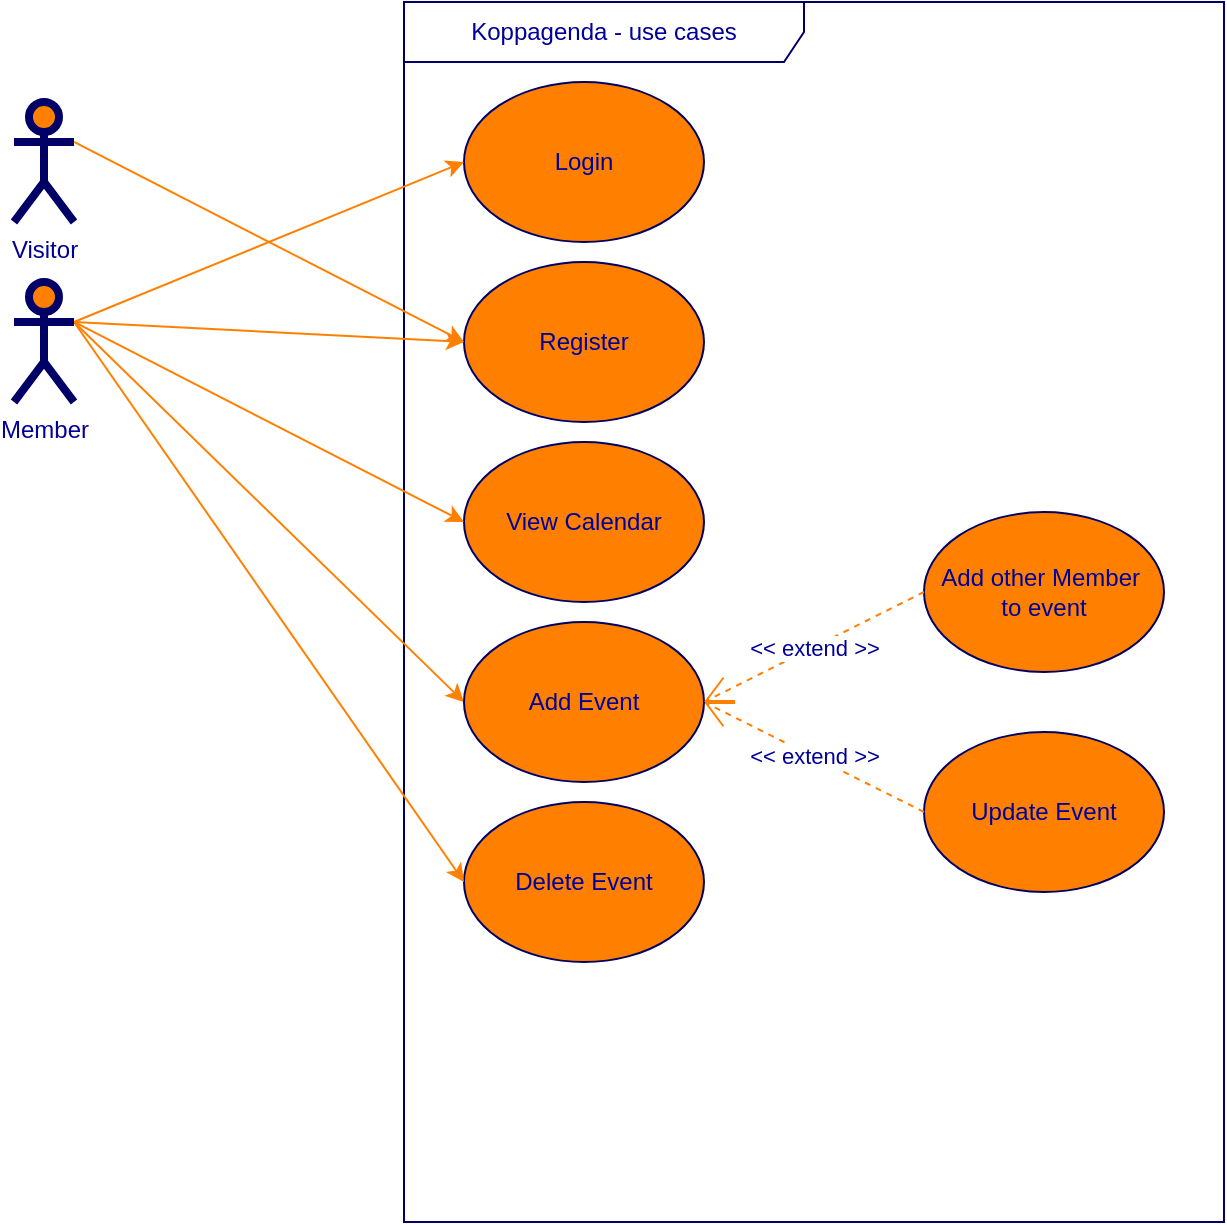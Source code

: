 <mxfile version="20.8.17" type="device"><diagram id="1cee9afd-dcdd-cf27-cb82-50d77dad4855" name="Page-1"><mxGraphModel dx="1434" dy="763" grid="1" gridSize="10" guides="1" tooltips="1" connect="1" arrows="1" fold="1" page="1" pageScale="1" pageWidth="850" pageHeight="1100" math="0" shadow="0"><root><mxCell id="0"/><mxCell id="1" parent="0"/><mxCell id="c1cb8d76720eaeb-22" value="Koppagenda - use cases" style="shape=umlFrame;whiteSpace=wrap;html=1;strokeWidth=1;fillColor=none;width=200;height=30;fontColor=#000099;strokeColor=#000066;" parent="1" vertex="1"><mxGeometry x="215" y="35" width="410" height="610" as="geometry"/></mxCell><mxCell id="c1cb8d76720eaeb-1" value="Login" style="ellipse;whiteSpace=wrap;html=1;fillColor=#FF8000;strokeColor=#000066;fontColor=#000099;" parent="1" vertex="1"><mxGeometry x="245" y="75" width="120" height="80" as="geometry"/></mxCell><mxCell id="c1cb8d76720eaeb-2" value="Register" style="ellipse;whiteSpace=wrap;html=1;fillColor=#FF8000;strokeColor=#000066;fontColor=#000099;" parent="1" vertex="1"><mxGeometry x="245" y="165" width="120" height="80" as="geometry"/></mxCell><mxCell id="c1cb8d76720eaeb-3" value="View Calendar" style="ellipse;whiteSpace=wrap;html=1;fillColor=#FF8000;strokeColor=#000066;fontColor=#000099;" parent="1" vertex="1"><mxGeometry x="245" y="255" width="120" height="80" as="geometry"/></mxCell><mxCell id="c1cb8d76720eaeb-6" value="Delete Event" style="ellipse;whiteSpace=wrap;html=1;fillColor=#FF8000;strokeColor=#000066;fontColor=#000099;" parent="1" vertex="1"><mxGeometry x="245" y="435" width="120" height="80" as="geometry"/></mxCell><mxCell id="c1cb8d76720eaeb-7" value="Update Event" style="ellipse;whiteSpace=wrap;html=1;fillColor=#FF8000;strokeColor=#000066;fontColor=#000099;" parent="1" vertex="1"><mxGeometry x="475" y="400" width="120" height="80" as="geometry"/></mxCell><mxCell id="c1cb8d76720eaeb-8" value="Add other Member&amp;nbsp;&lt;br&gt;to event" style="ellipse;whiteSpace=wrap;html=1;fillColor=#FF8000;strokeColor=#000066;fontColor=#000099;" parent="1" vertex="1"><mxGeometry x="475" y="290" width="120" height="80" as="geometry"/></mxCell><mxCell id="c1cb8d76720eaeb-10" style="html=1;exitX=1;exitY=0.333;exitPerimeter=0;entryX=0;entryY=0.5;jettySize=auto;orthogonalLoop=1;fillColor=#f8cecc;strokeColor=#FF8000;curved=1;fontColor=#000099;" parent="1" source="c1cb8d76720eaeb-15" target="c1cb8d76720eaeb-1" edge="1"><mxGeometry relative="1" as="geometry"/></mxCell><mxCell id="c1cb8d76720eaeb-11" style="html=1;exitX=1;exitY=0.333;exitPerimeter=0;entryX=0;entryY=0.5;jettySize=auto;orthogonalLoop=1;curved=1;fontColor=#000099;strokeColor=#FF8000;" parent="1" source="c1cb8d76720eaeb-15" target="c1cb8d76720eaeb-2" edge="1"><mxGeometry relative="1" as="geometry"/></mxCell><mxCell id="c1cb8d76720eaeb-12" style="rounded=0;html=1;exitX=1;exitY=0.333;exitPerimeter=0;entryX=0;entryY=0.5;jettySize=auto;orthogonalLoop=1;fontColor=#000099;strokeColor=#FF8000;" parent="1" source="c1cb8d76720eaeb-15" target="c1cb8d76720eaeb-26" edge="1"><mxGeometry relative="1" as="geometry"/></mxCell><mxCell id="c1cb8d76720eaeb-13" style="edgeStyle=none;curved=1;html=1;exitX=1;exitY=0.333;exitPerimeter=0;entryX=0;entryY=0.5;jettySize=auto;orthogonalLoop=1;strokeColor=#FF8000;fontColor=#000099;" parent="1" source="c1cb8d76720eaeb-15" target="c1cb8d76720eaeb-3" edge="1"><mxGeometry relative="1" as="geometry"/></mxCell><mxCell id="c1cb8d76720eaeb-14" style="edgeStyle=none;curved=1;html=1;exitX=1;exitY=0.333;exitPerimeter=0;jettySize=auto;orthogonalLoop=1;strokeColor=#FF8000;entryX=0;entryY=0.5;fontColor=#000099;" parent="1" source="c1cb8d76720eaeb-15" target="c1cb8d76720eaeb-6" edge="1"><mxGeometry relative="1" as="geometry"/></mxCell><mxCell id="c1cb8d76720eaeb-15" value="Member" style="shape=umlActor;verticalLabelPosition=bottom;labelBackgroundColor=#ffffff;verticalAlign=top;html=1;strokeWidth=4;fillColor=#FF8000;strokeColor=#000066;fontColor=#000099;" parent="1" vertex="1"><mxGeometry x="20" y="175" width="30" height="60" as="geometry"/></mxCell><mxCell id="c1cb8d76720eaeb-20" value="Visitor" style="shape=umlActor;verticalLabelPosition=bottom;labelBackgroundColor=#ffffff;verticalAlign=top;html=1;strokeWidth=4;fillColor=#FF8000;strokeColor=#000066;fontColor=#000099;" parent="1" vertex="1"><mxGeometry x="20" y="85" width="30" height="60" as="geometry"/></mxCell><mxCell id="c1cb8d76720eaeb-21" value="&amp;lt;&amp;lt; extend &amp;gt;&amp;gt;" style="endArrow=open;endSize=12;dashed=1;html=1;fontColor=#000099;strokeColor=#FF8000;entryX=1;entryY=0.5;entryDx=0;entryDy=0;exitX=0;exitY=0.5;exitDx=0;exitDy=0;" parent="1" edge="1" target="c1cb8d76720eaeb-26" source="c1cb8d76720eaeb-7"><mxGeometry width="160" relative="1" as="geometry"><mxPoint x="820" y="410" as="sourcePoint"/><mxPoint x="690" y="300" as="targetPoint"/></mxGeometry></mxCell><mxCell id="c1cb8d76720eaeb-26" value="Add Event" style="ellipse;whiteSpace=wrap;html=1;fillColor=#FF8000;strokeColor=#000066;fontColor=#000099;" parent="1" vertex="1"><mxGeometry x="245" y="345" width="120" height="80" as="geometry"/></mxCell><mxCell id="qEawRsYv_GXbtjfRGn5K-2" style="html=1;exitX=1;exitY=0.333;exitPerimeter=0;entryX=0;entryY=0.5;jettySize=auto;orthogonalLoop=1;curved=1;fontColor=#000099;strokeColor=#FF8000;entryDx=0;entryDy=0;exitDx=0;exitDy=0;" parent="1" source="c1cb8d76720eaeb-20" target="c1cb8d76720eaeb-2" edge="1"><mxGeometry relative="1" as="geometry"><mxPoint x="60" y="205" as="sourcePoint"/><mxPoint x="255" y="215" as="targetPoint"/></mxGeometry></mxCell><mxCell id="AqqfA1e4NYKJ4D1Xcd92-1" value="&amp;lt;&amp;lt; extend &amp;gt;&amp;gt;" style="endArrow=open;endSize=12;dashed=1;html=1;fontColor=#000099;strokeColor=#FF8000;entryX=1;entryY=0.5;entryDx=0;entryDy=0;exitX=0;exitY=0.5;exitDx=0;exitDy=0;" edge="1" parent="1" source="c1cb8d76720eaeb-8" target="c1cb8d76720eaeb-26"><mxGeometry width="160" relative="1" as="geometry"><mxPoint x="830" y="420" as="sourcePoint"/><mxPoint x="700" y="310" as="targetPoint"/></mxGeometry></mxCell></root></mxGraphModel></diagram></mxfile>